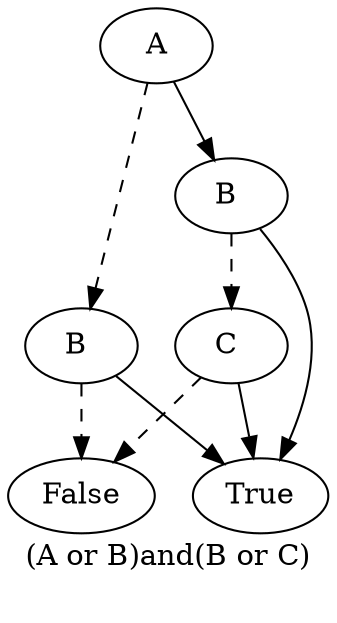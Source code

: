 digraph{
label="(A or B)and(B or C)\n\n"
2296172226896[label=A]2296172227024[label="B "]
2296172226896 -> 2296172227024[style=dashed]
2296172227536[label="False
"]
2296172227024 -> 2296172227536[style=dashed]
2296172228432[label="True
"]
2296172227024 -> 2296172228432
2296172227664[label="B "]
2296172226896 -> 2296172227664
2296172227152[label="C "]
2296172227664 -> 2296172227152[style=dashed]
2296172227536[label="False
"]
2296172227152 -> 2296172227536[style=dashed]
2296172228432[label="True
"]
2296172227152 -> 2296172228432
2296172228432[label="True
"]
2296172227664 -> 2296172228432
}